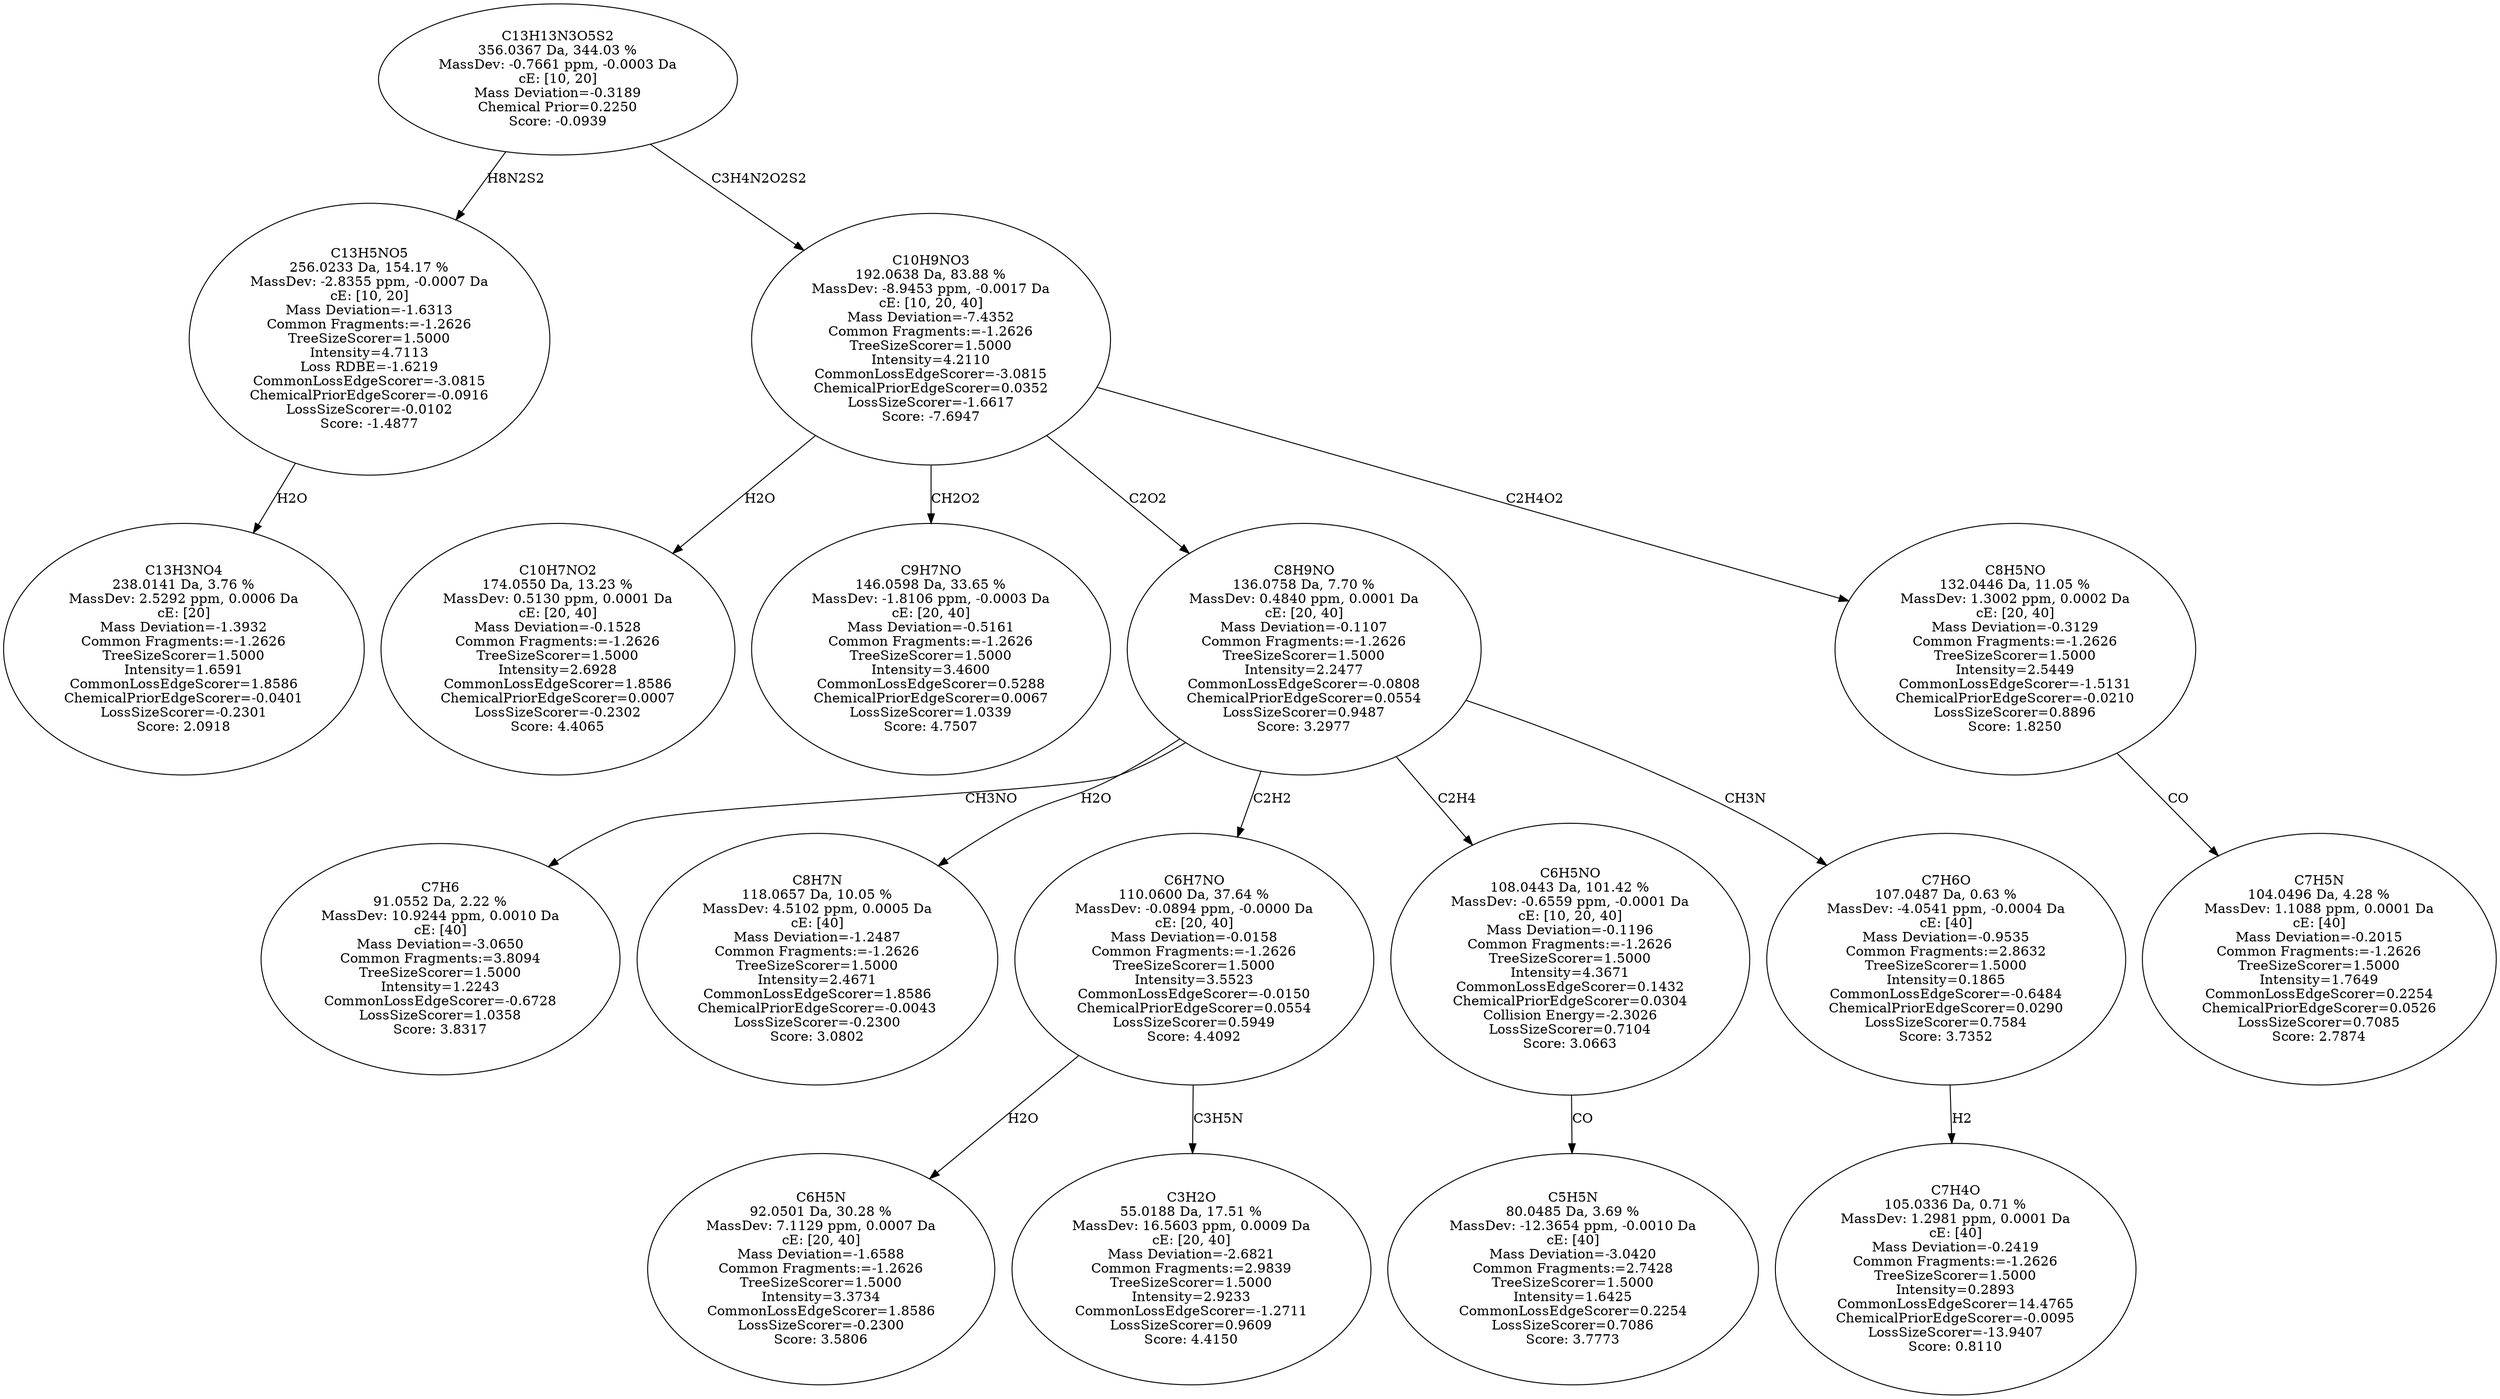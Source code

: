 strict digraph {
v1 [label="C13H3NO4\n238.0141 Da, 3.76 %\nMassDev: 2.5292 ppm, 0.0006 Da\ncE: [20]\nMass Deviation=-1.3932\nCommon Fragments:=-1.2626\nTreeSizeScorer=1.5000\nIntensity=1.6591\nCommonLossEdgeScorer=1.8586\nChemicalPriorEdgeScorer=-0.0401\nLossSizeScorer=-0.2301\nScore: 2.0918"];
v2 [label="C13H5NO5\n256.0233 Da, 154.17 %\nMassDev: -2.8355 ppm, -0.0007 Da\ncE: [10, 20]\nMass Deviation=-1.6313\nCommon Fragments:=-1.2626\nTreeSizeScorer=1.5000\nIntensity=4.7113\nLoss RDBE=-1.6219\nCommonLossEdgeScorer=-3.0815\nChemicalPriorEdgeScorer=-0.0916\nLossSizeScorer=-0.0102\nScore: -1.4877"];
v3 [label="C10H7NO2\n174.0550 Da, 13.23 %\nMassDev: 0.5130 ppm, 0.0001 Da\ncE: [20, 40]\nMass Deviation=-0.1528\nCommon Fragments:=-1.2626\nTreeSizeScorer=1.5000\nIntensity=2.6928\nCommonLossEdgeScorer=1.8586\nChemicalPriorEdgeScorer=0.0007\nLossSizeScorer=-0.2302\nScore: 4.4065"];
v4 [label="C9H7NO\n146.0598 Da, 33.65 %\nMassDev: -1.8106 ppm, -0.0003 Da\ncE: [20, 40]\nMass Deviation=-0.5161\nCommon Fragments:=-1.2626\nTreeSizeScorer=1.5000\nIntensity=3.4600\nCommonLossEdgeScorer=0.5288\nChemicalPriorEdgeScorer=0.0067\nLossSizeScorer=1.0339\nScore: 4.7507"];
v5 [label="C7H6\n91.0552 Da, 2.22 %\nMassDev: 10.9244 ppm, 0.0010 Da\ncE: [40]\nMass Deviation=-3.0650\nCommon Fragments:=3.8094\nTreeSizeScorer=1.5000\nIntensity=1.2243\nCommonLossEdgeScorer=-0.6728\nLossSizeScorer=1.0358\nScore: 3.8317"];
v6 [label="C8H7N\n118.0657 Da, 10.05 %\nMassDev: 4.5102 ppm, 0.0005 Da\ncE: [40]\nMass Deviation=-1.2487\nCommon Fragments:=-1.2626\nTreeSizeScorer=1.5000\nIntensity=2.4671\nCommonLossEdgeScorer=1.8586\nChemicalPriorEdgeScorer=-0.0043\nLossSizeScorer=-0.2300\nScore: 3.0802"];
v7 [label="C6H5N\n92.0501 Da, 30.28 %\nMassDev: 7.1129 ppm, 0.0007 Da\ncE: [20, 40]\nMass Deviation=-1.6588\nCommon Fragments:=-1.2626\nTreeSizeScorer=1.5000\nIntensity=3.3734\nCommonLossEdgeScorer=1.8586\nLossSizeScorer=-0.2300\nScore: 3.5806"];
v8 [label="C3H2O\n55.0188 Da, 17.51 %\nMassDev: 16.5603 ppm, 0.0009 Da\ncE: [20, 40]\nMass Deviation=-2.6821\nCommon Fragments:=2.9839\nTreeSizeScorer=1.5000\nIntensity=2.9233\nCommonLossEdgeScorer=-1.2711\nLossSizeScorer=0.9609\nScore: 4.4150"];
v9 [label="C6H7NO\n110.0600 Da, 37.64 %\nMassDev: -0.0894 ppm, -0.0000 Da\ncE: [20, 40]\nMass Deviation=-0.0158\nCommon Fragments:=-1.2626\nTreeSizeScorer=1.5000\nIntensity=3.5523\nCommonLossEdgeScorer=-0.0150\nChemicalPriorEdgeScorer=0.0554\nLossSizeScorer=0.5949\nScore: 4.4092"];
v10 [label="C5H5N\n80.0485 Da, 3.69 %\nMassDev: -12.3654 ppm, -0.0010 Da\ncE: [40]\nMass Deviation=-3.0420\nCommon Fragments:=2.7428\nTreeSizeScorer=1.5000\nIntensity=1.6425\nCommonLossEdgeScorer=0.2254\nLossSizeScorer=0.7086\nScore: 3.7773"];
v11 [label="C6H5NO\n108.0443 Da, 101.42 %\nMassDev: -0.6559 ppm, -0.0001 Da\ncE: [10, 20, 40]\nMass Deviation=-0.1196\nCommon Fragments:=-1.2626\nTreeSizeScorer=1.5000\nIntensity=4.3671\nCommonLossEdgeScorer=0.1432\nChemicalPriorEdgeScorer=0.0304\nCollision Energy=-2.3026\nLossSizeScorer=0.7104\nScore: 3.0663"];
v12 [label="C7H4O\n105.0336 Da, 0.71 %\nMassDev: 1.2981 ppm, 0.0001 Da\ncE: [40]\nMass Deviation=-0.2419\nCommon Fragments:=-1.2626\nTreeSizeScorer=1.5000\nIntensity=0.2893\nCommonLossEdgeScorer=14.4765\nChemicalPriorEdgeScorer=-0.0095\nLossSizeScorer=-13.9407\nScore: 0.8110"];
v13 [label="C7H6O\n107.0487 Da, 0.63 %\nMassDev: -4.0541 ppm, -0.0004 Da\ncE: [40]\nMass Deviation=-0.9535\nCommon Fragments:=2.8632\nTreeSizeScorer=1.5000\nIntensity=0.1865\nCommonLossEdgeScorer=-0.6484\nChemicalPriorEdgeScorer=0.0290\nLossSizeScorer=0.7584\nScore: 3.7352"];
v14 [label="C8H9NO\n136.0758 Da, 7.70 %\nMassDev: 0.4840 ppm, 0.0001 Da\ncE: [20, 40]\nMass Deviation=-0.1107\nCommon Fragments:=-1.2626\nTreeSizeScorer=1.5000\nIntensity=2.2477\nCommonLossEdgeScorer=-0.0808\nChemicalPriorEdgeScorer=0.0554\nLossSizeScorer=0.9487\nScore: 3.2977"];
v15 [label="C7H5N\n104.0496 Da, 4.28 %\nMassDev: 1.1088 ppm, 0.0001 Da\ncE: [40]\nMass Deviation=-0.2015\nCommon Fragments:=-1.2626\nTreeSizeScorer=1.5000\nIntensity=1.7649\nCommonLossEdgeScorer=0.2254\nChemicalPriorEdgeScorer=0.0526\nLossSizeScorer=0.7085\nScore: 2.7874"];
v16 [label="C8H5NO\n132.0446 Da, 11.05 %\nMassDev: 1.3002 ppm, 0.0002 Da\ncE: [20, 40]\nMass Deviation=-0.3129\nCommon Fragments:=-1.2626\nTreeSizeScorer=1.5000\nIntensity=2.5449\nCommonLossEdgeScorer=-1.5131\nChemicalPriorEdgeScorer=-0.0210\nLossSizeScorer=0.8896\nScore: 1.8250"];
v17 [label="C10H9NO3\n192.0638 Da, 83.88 %\nMassDev: -8.9453 ppm, -0.0017 Da\ncE: [10, 20, 40]\nMass Deviation=-7.4352\nCommon Fragments:=-1.2626\nTreeSizeScorer=1.5000\nIntensity=4.2110\nCommonLossEdgeScorer=-3.0815\nChemicalPriorEdgeScorer=0.0352\nLossSizeScorer=-1.6617\nScore: -7.6947"];
v18 [label="C13H13N3O5S2\n356.0367 Da, 344.03 %\nMassDev: -0.7661 ppm, -0.0003 Da\ncE: [10, 20]\nMass Deviation=-0.3189\nChemical Prior=0.2250\nScore: -0.0939"];
v2 -> v1 [label="H2O"];
v18 -> v2 [label="H8N2S2"];
v17 -> v3 [label="H2O"];
v17 -> v4 [label="CH2O2"];
v14 -> v5 [label="CH3NO"];
v14 -> v6 [label="H2O"];
v9 -> v7 [label="H2O"];
v9 -> v8 [label="C3H5N"];
v14 -> v9 [label="C2H2"];
v11 -> v10 [label="CO"];
v14 -> v11 [label="C2H4"];
v13 -> v12 [label="H2"];
v14 -> v13 [label="CH3N"];
v17 -> v14 [label="C2O2"];
v16 -> v15 [label="CO"];
v17 -> v16 [label="C2H4O2"];
v18 -> v17 [label="C3H4N2O2S2"];
}